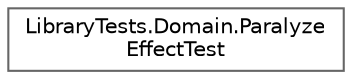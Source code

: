 digraph "Graphical Class Hierarchy"
{
 // INTERACTIVE_SVG=YES
 // LATEX_PDF_SIZE
  bgcolor="transparent";
  edge [fontname=Helvetica,fontsize=10,labelfontname=Helvetica,labelfontsize=10];
  node [fontname=Helvetica,fontsize=10,shape=box,height=0.2,width=0.4];
  rankdir="LR";
  Node0 [id="Node000000",label="LibraryTests.Domain.Paralyze\lEffectTest",height=0.2,width=0.4,color="grey40", fillcolor="white", style="filled",URL="$classLibraryTests_1_1Domain_1_1ParalyzeEffectTest.html",tooltip=" "];
}
